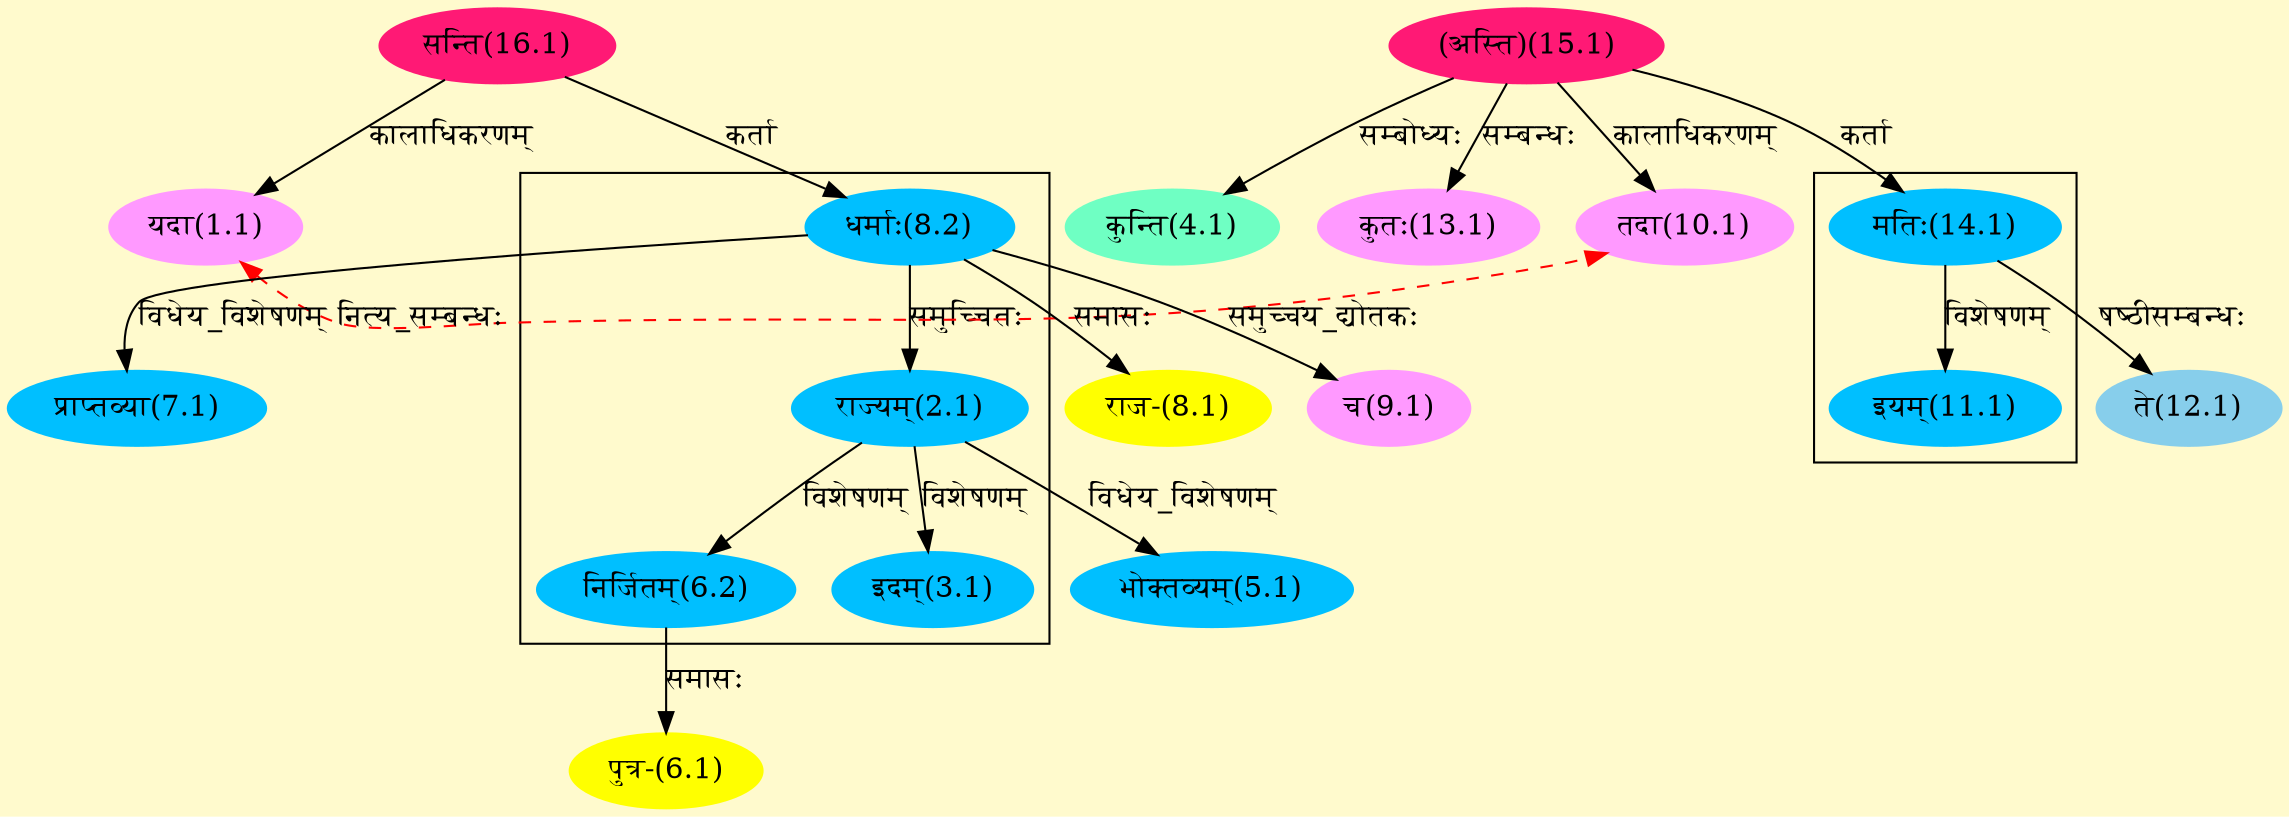 digraph G{
rankdir=BT;
 compound=true;
 bgcolor="lemonchiffon1";

subgraph cluster_1{
Node2_1 [style=filled, color="#00BFFF" label = "राज्यम्(2.1)"]
Node8_2 [style=filled, color="#00BFFF" label = "धर्माः(8.2)"]
Node3_1 [style=filled, color="#00BFFF" label = "इदम्(3.1)"]
Node6_2 [style=filled, color="#00BFFF" label = "निर्जितम्(6.2)"]

}

subgraph cluster_2{
Node11_1 [style=filled, color="#00BFFF" label = "इयम्(11.1)"]
Node14_1 [style=filled, color="#00BFFF" label = "मतिः(14.1)"]

}
Node1_1 [style=filled, color="#FF99FF" label = "यदा(1.1)"]
Node16_1 [style=filled, color="#FF1975" label = "सन्ति(16.1)"]
Node10_1 [style=filled, color="#FF99FF" label = "तदा(10.1)"]
Node4_1 [style=filled, color="#6FFFC3" label = "कुन्ति(4.1)"]
Node15_1 [style=filled, color="#FF1975" label = "(अस्ति)(15.1)"]
Node5_1 [style=filled, color="#00BFFF" label = "भोक्तव्यम्(5.1)"]
Node2_1 [style=filled, color="#00BFFF" label = "राज्यम्(2.1)"]
Node6_1 [style=filled, color="#FFFF00" label = "पुत्र-(6.1)"]
Node6_2 [style=filled, color="#00BFFF" label = "निर्जितम्(6.2)"]
Node7_1 [style=filled, color="#00BFFF" label = "प्राप्तव्या(7.1)"]
Node8_2 [style=filled, color="#00BFFF" label = "धर्माः(8.2)"]
Node8_1 [style=filled, color="#FFFF00" label = "राज-(8.1)"]
Node9_1 [style=filled, color="#FF99FF" label = "च(9.1)"]
Node12_1 [style=filled, color="#87CEEB" label = "ते(12.1)"]
Node14_1 [style=filled, color="#00BFFF" label = "मतिः(14.1)"]
Node13_1 [style=filled, color="#FF99FF" label = "कुतः(13.1)"]
{rank = same; Node1_1; Node10_1;}
/* Start of Relations section */

Node1_1 -> Node16_1 [  label="कालाधिकरणम्"  dir="back" ]
Node1_1 -> Node10_1 [ style=dashed color="red" label="नित्य_सम्बन्धः"  dir="both" ]
Node2_1 -> Node8_2 [  label="समुच्चितः"  dir="back" ]
Node3_1 -> Node2_1 [  label="विशेषणम्"  dir="back" ]
Node4_1 -> Node15_1 [  label="सम्बोध्यः"  dir="back" ]
Node5_1 -> Node2_1 [  label="विधेय_विशेषणम्"  dir="back" ]
Node6_1 -> Node6_2 [  label="समासः"  dir="back" ]
Node6_2 -> Node2_1 [  label="विशेषणम्"  dir="back" ]
Node7_1 -> Node8_2 [  label="विधेय_विशेषणम्"  dir="back" ]
Node8_1 -> Node8_2 [  label="समासः"  dir="back" ]
Node8_2 -> Node16_1 [  label="कर्ता"  dir="back" ]
Node9_1 -> Node8_2 [  label="समुच्चय_द्योतकः"  dir="back" ]
Node10_1 -> Node15_1 [  label="कालाधिकरणम्"  dir="back" ]
Node11_1 -> Node14_1 [  label="विशेषणम्"  dir="back" ]
Node12_1 -> Node14_1 [  label="षष्ठीसम्बन्धः"  dir="back" ]
Node13_1 -> Node15_1 [  label="सम्बन्धः"  dir="back" ]
Node14_1 -> Node15_1 [  label="कर्ता"  dir="back" ]
}
